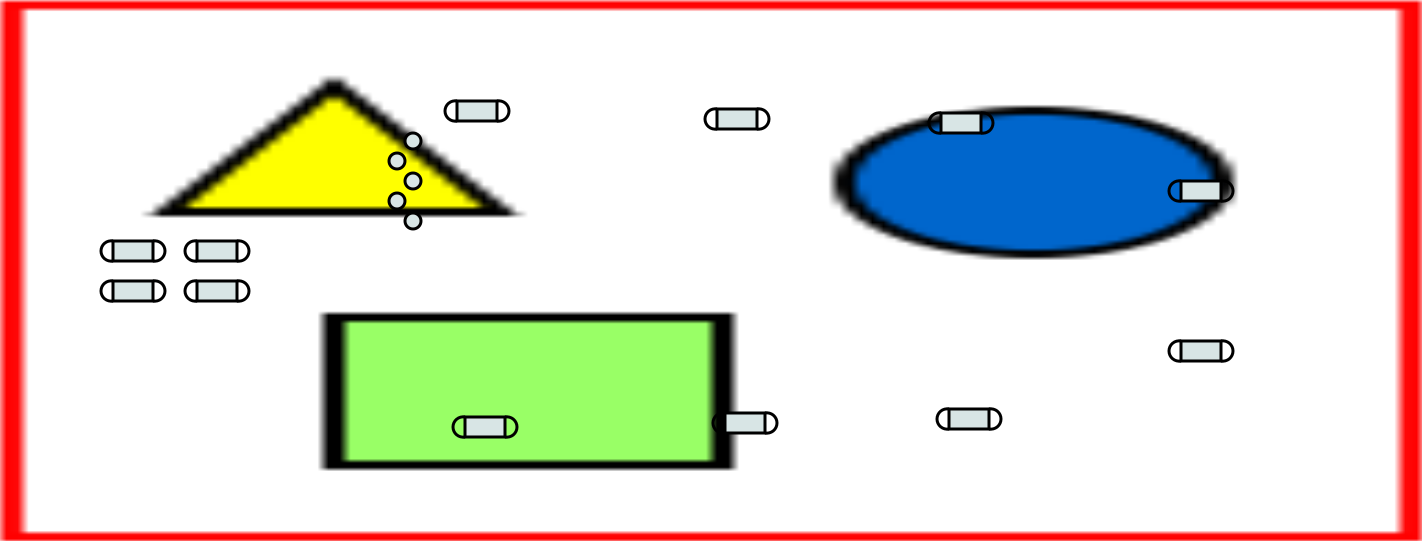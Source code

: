 <?xml version="1.0" encoding="UTF-8"?>
<dia:diagram xmlns:dia="http://www.lysator.liu.se/~alla/dia/">
  <dia:layer name="Background" visible="true" active="true">
    <dia:object type="Standard - Image" version="0" id="O0">
      <dia:attribute name="obj_pos">
        <dia:point val="0,0"/>
      </dia:attribute>
      <dia:attribute name="obj_bb">
        <dia:rectangle val="-0.075,-0.075;71.125,27.075"/>
      </dia:attribute>
      <dia:attribute name="elem_corner">
        <dia:point val="0,0"/>
      </dia:attribute>
      <dia:attribute name="elem_width">
        <dia:real val="71.05"/>
      </dia:attribute>
      <dia:attribute name="elem_height">
        <dia:real val="27"/>
      </dia:attribute>
      <dia:attribute name="border_width">
        <dia:real val="0.15"/>
      </dia:attribute>
      <dia:attribute name="draw_border">
        <dia:boolean val="false"/>
      </dia:attribute>
      <dia:attribute name="keep_aspect">
        <dia:boolean val="true"/>
      </dia:attribute>
      <dia:attribute name="file">
        <dia:string>#/home/preeve/Documents/Projects/Beatrice/resources/images/schematics/outlines/hull.png#</dia:string>
      </dia:attribute>
    </dia:object>
    <dia:group>
      <dia:object type="Standard - Box" version="0" id="O1">
        <dia:attribute name="obj_pos">
          <dia:point val="59,17"/>
        </dia:attribute>
        <dia:attribute name="obj_bb">
          <dia:rectangle val="58.925,16.925;61.075,18.075"/>
        </dia:attribute>
        <dia:attribute name="elem_corner">
          <dia:point val="59,17"/>
        </dia:attribute>
        <dia:attribute name="elem_width">
          <dia:real val="2"/>
        </dia:attribute>
        <dia:attribute name="elem_height">
          <dia:real val="1"/>
        </dia:attribute>
        <dia:attribute name="border_width">
          <dia:real val="0.15"/>
        </dia:attribute>
        <dia:attribute name="inner_color">
          <dia:color val="#d8e5e5"/>
        </dia:attribute>
        <dia:attribute name="show_background">
          <dia:boolean val="true"/>
        </dia:attribute>
      </dia:object>
      <dia:object type="Standard - Arc" version="0" id="O2">
        <dia:attribute name="obj_pos">
          <dia:point val="61,18"/>
        </dia:attribute>
        <dia:attribute name="obj_bb">
          <dia:rectangle val="60.925,16.917;61.675,18.083"/>
        </dia:attribute>
        <dia:attribute name="conn_endpoints">
          <dia:point val="61,18"/>
          <dia:point val="61,17"/>
        </dia:attribute>
        <dia:attribute name="curve_distance">
          <dia:real val="0.6"/>
        </dia:attribute>
        <dia:attribute name="line_width">
          <dia:real val="0.15"/>
        </dia:attribute>
        <dia:connections>
          <dia:connection handle="0" to="O1" connection="7"/>
          <dia:connection handle="1" to="O1" connection="2"/>
        </dia:connections>
      </dia:object>
      <dia:object type="Standard - Arc" version="0" id="O3">
        <dia:attribute name="obj_pos">
          <dia:point val="59,17"/>
        </dia:attribute>
        <dia:attribute name="obj_bb">
          <dia:rectangle val="58.325,16.917;59.075,18.083"/>
        </dia:attribute>
        <dia:attribute name="conn_endpoints">
          <dia:point val="59,17"/>
          <dia:point val="59,18"/>
        </dia:attribute>
        <dia:attribute name="curve_distance">
          <dia:real val="0.6"/>
        </dia:attribute>
        <dia:attribute name="line_width">
          <dia:real val="0.15"/>
        </dia:attribute>
        <dia:connections>
          <dia:connection handle="0" to="O1" connection="0"/>
          <dia:connection handle="1" to="O1" connection="5"/>
        </dia:connections>
      </dia:object>
    </dia:group>
    <dia:group>
      <dia:object type="Standard - Box" version="0" id="O4">
        <dia:attribute name="obj_pos">
          <dia:point val="59,9"/>
        </dia:attribute>
        <dia:attribute name="obj_bb">
          <dia:rectangle val="58.925,8.925;61.075,10.075"/>
        </dia:attribute>
        <dia:attribute name="elem_corner">
          <dia:point val="59,9"/>
        </dia:attribute>
        <dia:attribute name="elem_width">
          <dia:real val="2"/>
        </dia:attribute>
        <dia:attribute name="elem_height">
          <dia:real val="1"/>
        </dia:attribute>
        <dia:attribute name="border_width">
          <dia:real val="0.15"/>
        </dia:attribute>
        <dia:attribute name="inner_color">
          <dia:color val="#d8e5e5"/>
        </dia:attribute>
        <dia:attribute name="show_background">
          <dia:boolean val="true"/>
        </dia:attribute>
      </dia:object>
      <dia:object type="Standard - Arc" version="0" id="O5">
        <dia:attribute name="obj_pos">
          <dia:point val="61,10"/>
        </dia:attribute>
        <dia:attribute name="obj_bb">
          <dia:rectangle val="60.925,8.917;61.675,10.083"/>
        </dia:attribute>
        <dia:attribute name="conn_endpoints">
          <dia:point val="61,10"/>
          <dia:point val="61,9"/>
        </dia:attribute>
        <dia:attribute name="curve_distance">
          <dia:real val="0.6"/>
        </dia:attribute>
        <dia:attribute name="line_width">
          <dia:real val="0.15"/>
        </dia:attribute>
        <dia:connections>
          <dia:connection handle="0" to="O4" connection="7"/>
          <dia:connection handle="1" to="O4" connection="2"/>
        </dia:connections>
      </dia:object>
      <dia:object type="Standard - Arc" version="0" id="O6">
        <dia:attribute name="obj_pos">
          <dia:point val="59,9"/>
        </dia:attribute>
        <dia:attribute name="obj_bb">
          <dia:rectangle val="58.325,8.917;59.075,10.083"/>
        </dia:attribute>
        <dia:attribute name="conn_endpoints">
          <dia:point val="59,9"/>
          <dia:point val="59,10"/>
        </dia:attribute>
        <dia:attribute name="curve_distance">
          <dia:real val="0.6"/>
        </dia:attribute>
        <dia:attribute name="line_width">
          <dia:real val="0.15"/>
        </dia:attribute>
        <dia:connections>
          <dia:connection handle="0" to="O4" connection="0"/>
          <dia:connection handle="1" to="O4" connection="5"/>
        </dia:connections>
      </dia:object>
    </dia:group>
    <dia:group>
      <dia:object type="Standard - Box" version="0" id="O7">
        <dia:attribute name="obj_pos">
          <dia:point val="47.4,20.4"/>
        </dia:attribute>
        <dia:attribute name="obj_bb">
          <dia:rectangle val="47.325,20.325;49.475,21.475"/>
        </dia:attribute>
        <dia:attribute name="elem_corner">
          <dia:point val="47.4,20.4"/>
        </dia:attribute>
        <dia:attribute name="elem_width">
          <dia:real val="2"/>
        </dia:attribute>
        <dia:attribute name="elem_height">
          <dia:real val="1"/>
        </dia:attribute>
        <dia:attribute name="border_width">
          <dia:real val="0.15"/>
        </dia:attribute>
        <dia:attribute name="inner_color">
          <dia:color val="#d8e5e5"/>
        </dia:attribute>
        <dia:attribute name="show_background">
          <dia:boolean val="true"/>
        </dia:attribute>
      </dia:object>
      <dia:object type="Standard - Arc" version="0" id="O8">
        <dia:attribute name="obj_pos">
          <dia:point val="49.4,21.4"/>
        </dia:attribute>
        <dia:attribute name="obj_bb">
          <dia:rectangle val="49.325,20.317;50.075,21.483"/>
        </dia:attribute>
        <dia:attribute name="conn_endpoints">
          <dia:point val="49.4,21.4"/>
          <dia:point val="49.4,20.4"/>
        </dia:attribute>
        <dia:attribute name="curve_distance">
          <dia:real val="0.6"/>
        </dia:attribute>
        <dia:attribute name="line_width">
          <dia:real val="0.15"/>
        </dia:attribute>
        <dia:connections>
          <dia:connection handle="0" to="O7" connection="7"/>
          <dia:connection handle="1" to="O7" connection="2"/>
        </dia:connections>
      </dia:object>
      <dia:object type="Standard - Arc" version="0" id="O9">
        <dia:attribute name="obj_pos">
          <dia:point val="47.4,20.4"/>
        </dia:attribute>
        <dia:attribute name="obj_bb">
          <dia:rectangle val="46.725,20.317;47.475,21.483"/>
        </dia:attribute>
        <dia:attribute name="conn_endpoints">
          <dia:point val="47.4,20.4"/>
          <dia:point val="47.4,21.4"/>
        </dia:attribute>
        <dia:attribute name="curve_distance">
          <dia:real val="0.6"/>
        </dia:attribute>
        <dia:attribute name="line_width">
          <dia:real val="0.15"/>
        </dia:attribute>
        <dia:connections>
          <dia:connection handle="0" to="O7" connection="0"/>
          <dia:connection handle="1" to="O7" connection="5"/>
        </dia:connections>
      </dia:object>
    </dia:group>
    <dia:group>
      <dia:object type="Standard - Box" version="0" id="O10">
        <dia:attribute name="obj_pos">
          <dia:point val="47,5.6"/>
        </dia:attribute>
        <dia:attribute name="obj_bb">
          <dia:rectangle val="46.925,5.525;49.075,6.675"/>
        </dia:attribute>
        <dia:attribute name="elem_corner">
          <dia:point val="47,5.6"/>
        </dia:attribute>
        <dia:attribute name="elem_width">
          <dia:real val="2"/>
        </dia:attribute>
        <dia:attribute name="elem_height">
          <dia:real val="1"/>
        </dia:attribute>
        <dia:attribute name="border_width">
          <dia:real val="0.15"/>
        </dia:attribute>
        <dia:attribute name="inner_color">
          <dia:color val="#d8e5e5"/>
        </dia:attribute>
        <dia:attribute name="show_background">
          <dia:boolean val="true"/>
        </dia:attribute>
      </dia:object>
      <dia:object type="Standard - Arc" version="0" id="O11">
        <dia:attribute name="obj_pos">
          <dia:point val="49,6.6"/>
        </dia:attribute>
        <dia:attribute name="obj_bb">
          <dia:rectangle val="48.925,5.517;49.675,6.683"/>
        </dia:attribute>
        <dia:attribute name="conn_endpoints">
          <dia:point val="49,6.6"/>
          <dia:point val="49,5.6"/>
        </dia:attribute>
        <dia:attribute name="curve_distance">
          <dia:real val="0.6"/>
        </dia:attribute>
        <dia:attribute name="line_width">
          <dia:real val="0.15"/>
        </dia:attribute>
        <dia:connections>
          <dia:connection handle="0" to="O10" connection="7"/>
          <dia:connection handle="1" to="O10" connection="2"/>
        </dia:connections>
      </dia:object>
      <dia:object type="Standard - Arc" version="0" id="O12">
        <dia:attribute name="obj_pos">
          <dia:point val="47,5.6"/>
        </dia:attribute>
        <dia:attribute name="obj_bb">
          <dia:rectangle val="46.325,5.517;47.075,6.683"/>
        </dia:attribute>
        <dia:attribute name="conn_endpoints">
          <dia:point val="47,5.6"/>
          <dia:point val="47,6.6"/>
        </dia:attribute>
        <dia:attribute name="curve_distance">
          <dia:real val="0.6"/>
        </dia:attribute>
        <dia:attribute name="line_width">
          <dia:real val="0.15"/>
        </dia:attribute>
        <dia:connections>
          <dia:connection handle="0" to="O10" connection="0"/>
          <dia:connection handle="1" to="O10" connection="5"/>
        </dia:connections>
      </dia:object>
    </dia:group>
    <dia:group>
      <dia:object type="Standard - Box" version="0" id="O13">
        <dia:attribute name="obj_pos">
          <dia:point val="23.2,20.8"/>
        </dia:attribute>
        <dia:attribute name="obj_bb">
          <dia:rectangle val="23.125,20.725;25.275,21.875"/>
        </dia:attribute>
        <dia:attribute name="elem_corner">
          <dia:point val="23.2,20.8"/>
        </dia:attribute>
        <dia:attribute name="elem_width">
          <dia:real val="2"/>
        </dia:attribute>
        <dia:attribute name="elem_height">
          <dia:real val="1"/>
        </dia:attribute>
        <dia:attribute name="border_width">
          <dia:real val="0.15"/>
        </dia:attribute>
        <dia:attribute name="inner_color">
          <dia:color val="#d8e5e5"/>
        </dia:attribute>
        <dia:attribute name="show_background">
          <dia:boolean val="true"/>
        </dia:attribute>
      </dia:object>
      <dia:object type="Standard - Arc" version="0" id="O14">
        <dia:attribute name="obj_pos">
          <dia:point val="25.2,21.8"/>
        </dia:attribute>
        <dia:attribute name="obj_bb">
          <dia:rectangle val="25.125,20.717;25.875,21.883"/>
        </dia:attribute>
        <dia:attribute name="conn_endpoints">
          <dia:point val="25.2,21.8"/>
          <dia:point val="25.2,20.8"/>
        </dia:attribute>
        <dia:attribute name="curve_distance">
          <dia:real val="0.6"/>
        </dia:attribute>
        <dia:attribute name="line_width">
          <dia:real val="0.15"/>
        </dia:attribute>
        <dia:connections>
          <dia:connection handle="0" to="O13" connection="7"/>
          <dia:connection handle="1" to="O13" connection="2"/>
        </dia:connections>
      </dia:object>
      <dia:object type="Standard - Arc" version="0" id="O15">
        <dia:attribute name="obj_pos">
          <dia:point val="23.2,20.8"/>
        </dia:attribute>
        <dia:attribute name="obj_bb">
          <dia:rectangle val="22.525,20.717;23.275,21.883"/>
        </dia:attribute>
        <dia:attribute name="conn_endpoints">
          <dia:point val="23.2,20.8"/>
          <dia:point val="23.2,21.8"/>
        </dia:attribute>
        <dia:attribute name="curve_distance">
          <dia:real val="0.6"/>
        </dia:attribute>
        <dia:attribute name="line_width">
          <dia:real val="0.15"/>
        </dia:attribute>
        <dia:connections>
          <dia:connection handle="0" to="O13" connection="0"/>
          <dia:connection handle="1" to="O13" connection="5"/>
        </dia:connections>
      </dia:object>
    </dia:group>
    <dia:group>
      <dia:object type="Standard - Box" version="0" id="O16">
        <dia:attribute name="obj_pos">
          <dia:point val="22.8,5"/>
        </dia:attribute>
        <dia:attribute name="obj_bb">
          <dia:rectangle val="22.725,4.925;24.875,6.075"/>
        </dia:attribute>
        <dia:attribute name="elem_corner">
          <dia:point val="22.8,5"/>
        </dia:attribute>
        <dia:attribute name="elem_width">
          <dia:real val="2"/>
        </dia:attribute>
        <dia:attribute name="elem_height">
          <dia:real val="1"/>
        </dia:attribute>
        <dia:attribute name="border_width">
          <dia:real val="0.15"/>
        </dia:attribute>
        <dia:attribute name="inner_color">
          <dia:color val="#d8e5e5"/>
        </dia:attribute>
        <dia:attribute name="show_background">
          <dia:boolean val="true"/>
        </dia:attribute>
      </dia:object>
      <dia:object type="Standard - Arc" version="0" id="O17">
        <dia:attribute name="obj_pos">
          <dia:point val="24.8,6"/>
        </dia:attribute>
        <dia:attribute name="obj_bb">
          <dia:rectangle val="24.725,4.917;25.475,6.083"/>
        </dia:attribute>
        <dia:attribute name="conn_endpoints">
          <dia:point val="24.8,6"/>
          <dia:point val="24.8,5"/>
        </dia:attribute>
        <dia:attribute name="curve_distance">
          <dia:real val="0.6"/>
        </dia:attribute>
        <dia:attribute name="line_width">
          <dia:real val="0.15"/>
        </dia:attribute>
        <dia:connections>
          <dia:connection handle="0" to="O16" connection="7"/>
          <dia:connection handle="1" to="O16" connection="2"/>
        </dia:connections>
      </dia:object>
      <dia:object type="Standard - Arc" version="0" id="O18">
        <dia:attribute name="obj_pos">
          <dia:point val="22.8,5"/>
        </dia:attribute>
        <dia:attribute name="obj_bb">
          <dia:rectangle val="22.125,4.917;22.875,6.083"/>
        </dia:attribute>
        <dia:attribute name="conn_endpoints">
          <dia:point val="22.8,5"/>
          <dia:point val="22.8,6"/>
        </dia:attribute>
        <dia:attribute name="curve_distance">
          <dia:real val="0.6"/>
        </dia:attribute>
        <dia:attribute name="line_width">
          <dia:real val="0.15"/>
        </dia:attribute>
        <dia:connections>
          <dia:connection handle="0" to="O16" connection="0"/>
          <dia:connection handle="1" to="O16" connection="5"/>
        </dia:connections>
      </dia:object>
    </dia:group>
    <dia:group>
      <dia:object type="Standard - Box" version="0" id="O19">
        <dia:attribute name="obj_pos">
          <dia:point val="35.8,5.4"/>
        </dia:attribute>
        <dia:attribute name="obj_bb">
          <dia:rectangle val="35.725,5.325;37.875,6.475"/>
        </dia:attribute>
        <dia:attribute name="elem_corner">
          <dia:point val="35.8,5.4"/>
        </dia:attribute>
        <dia:attribute name="elem_width">
          <dia:real val="2"/>
        </dia:attribute>
        <dia:attribute name="elem_height">
          <dia:real val="1"/>
        </dia:attribute>
        <dia:attribute name="border_width">
          <dia:real val="0.15"/>
        </dia:attribute>
        <dia:attribute name="inner_color">
          <dia:color val="#d8e5e5"/>
        </dia:attribute>
        <dia:attribute name="show_background">
          <dia:boolean val="true"/>
        </dia:attribute>
      </dia:object>
      <dia:object type="Standard - Arc" version="0" id="O20">
        <dia:attribute name="obj_pos">
          <dia:point val="37.8,6.4"/>
        </dia:attribute>
        <dia:attribute name="obj_bb">
          <dia:rectangle val="37.725,5.317;38.475,6.483"/>
        </dia:attribute>
        <dia:attribute name="conn_endpoints">
          <dia:point val="37.8,6.4"/>
          <dia:point val="37.8,5.4"/>
        </dia:attribute>
        <dia:attribute name="curve_distance">
          <dia:real val="0.6"/>
        </dia:attribute>
        <dia:attribute name="line_width">
          <dia:real val="0.15"/>
        </dia:attribute>
        <dia:connections>
          <dia:connection handle="0" to="O19" connection="7"/>
          <dia:connection handle="1" to="O19" connection="2"/>
        </dia:connections>
      </dia:object>
      <dia:object type="Standard - Arc" version="0" id="O21">
        <dia:attribute name="obj_pos">
          <dia:point val="35.8,5.4"/>
        </dia:attribute>
        <dia:attribute name="obj_bb">
          <dia:rectangle val="35.125,5.317;35.875,6.483"/>
        </dia:attribute>
        <dia:attribute name="conn_endpoints">
          <dia:point val="35.8,5.4"/>
          <dia:point val="35.8,6.4"/>
        </dia:attribute>
        <dia:attribute name="curve_distance">
          <dia:real val="0.6"/>
        </dia:attribute>
        <dia:attribute name="line_width">
          <dia:real val="0.15"/>
        </dia:attribute>
        <dia:connections>
          <dia:connection handle="0" to="O19" connection="0"/>
          <dia:connection handle="1" to="O19" connection="5"/>
        </dia:connections>
      </dia:object>
    </dia:group>
    <dia:group>
      <dia:object type="Standard - Box" version="0" id="O22">
        <dia:attribute name="obj_pos">
          <dia:point val="36.2,20.6"/>
        </dia:attribute>
        <dia:attribute name="obj_bb">
          <dia:rectangle val="36.125,20.525;38.275,21.675"/>
        </dia:attribute>
        <dia:attribute name="elem_corner">
          <dia:point val="36.2,20.6"/>
        </dia:attribute>
        <dia:attribute name="elem_width">
          <dia:real val="2"/>
        </dia:attribute>
        <dia:attribute name="elem_height">
          <dia:real val="1"/>
        </dia:attribute>
        <dia:attribute name="border_width">
          <dia:real val="0.15"/>
        </dia:attribute>
        <dia:attribute name="inner_color">
          <dia:color val="#d8e5e5"/>
        </dia:attribute>
        <dia:attribute name="show_background">
          <dia:boolean val="true"/>
        </dia:attribute>
      </dia:object>
      <dia:object type="Standard - Arc" version="0" id="O23">
        <dia:attribute name="obj_pos">
          <dia:point val="38.2,21.6"/>
        </dia:attribute>
        <dia:attribute name="obj_bb">
          <dia:rectangle val="38.125,20.517;38.875,21.683"/>
        </dia:attribute>
        <dia:attribute name="conn_endpoints">
          <dia:point val="38.2,21.6"/>
          <dia:point val="38.2,20.6"/>
        </dia:attribute>
        <dia:attribute name="curve_distance">
          <dia:real val="0.6"/>
        </dia:attribute>
        <dia:attribute name="line_width">
          <dia:real val="0.15"/>
        </dia:attribute>
        <dia:connections>
          <dia:connection handle="0" to="O22" connection="7"/>
          <dia:connection handle="1" to="O22" connection="2"/>
        </dia:connections>
      </dia:object>
      <dia:object type="Standard - Arc" version="0" id="O24">
        <dia:attribute name="obj_pos">
          <dia:point val="36.2,20.6"/>
        </dia:attribute>
        <dia:attribute name="obj_bb">
          <dia:rectangle val="35.525,20.517;36.275,21.683"/>
        </dia:attribute>
        <dia:attribute name="conn_endpoints">
          <dia:point val="36.2,20.6"/>
          <dia:point val="36.2,21.6"/>
        </dia:attribute>
        <dia:attribute name="curve_distance">
          <dia:real val="0.6"/>
        </dia:attribute>
        <dia:attribute name="line_width">
          <dia:real val="0.15"/>
        </dia:attribute>
        <dia:connections>
          <dia:connection handle="0" to="O22" connection="0"/>
          <dia:connection handle="1" to="O22" connection="5"/>
        </dia:connections>
      </dia:object>
    </dia:group>
    <dia:group>
      <dia:object type="Standard - Box" version="0" id="O25">
        <dia:attribute name="obj_pos">
          <dia:point val="5.6,12"/>
        </dia:attribute>
        <dia:attribute name="obj_bb">
          <dia:rectangle val="5.525,11.925;7.675,13.075"/>
        </dia:attribute>
        <dia:attribute name="elem_corner">
          <dia:point val="5.6,12"/>
        </dia:attribute>
        <dia:attribute name="elem_width">
          <dia:real val="2"/>
        </dia:attribute>
        <dia:attribute name="elem_height">
          <dia:real val="1"/>
        </dia:attribute>
        <dia:attribute name="border_width">
          <dia:real val="0.15"/>
        </dia:attribute>
        <dia:attribute name="inner_color">
          <dia:color val="#d8e5e5"/>
        </dia:attribute>
        <dia:attribute name="show_background">
          <dia:boolean val="true"/>
        </dia:attribute>
      </dia:object>
      <dia:object type="Standard - Arc" version="0" id="O26">
        <dia:attribute name="obj_pos">
          <dia:point val="7.6,13"/>
        </dia:attribute>
        <dia:attribute name="obj_bb">
          <dia:rectangle val="7.525,11.917;8.275,13.083"/>
        </dia:attribute>
        <dia:attribute name="conn_endpoints">
          <dia:point val="7.6,13"/>
          <dia:point val="7.6,12"/>
        </dia:attribute>
        <dia:attribute name="curve_distance">
          <dia:real val="0.6"/>
        </dia:attribute>
        <dia:attribute name="line_width">
          <dia:real val="0.15"/>
        </dia:attribute>
        <dia:connections>
          <dia:connection handle="0" to="O25" connection="7"/>
          <dia:connection handle="1" to="O25" connection="2"/>
        </dia:connections>
      </dia:object>
      <dia:object type="Standard - Arc" version="0" id="O27">
        <dia:attribute name="obj_pos">
          <dia:point val="5.6,12"/>
        </dia:attribute>
        <dia:attribute name="obj_bb">
          <dia:rectangle val="4.925,11.917;5.675,13.083"/>
        </dia:attribute>
        <dia:attribute name="conn_endpoints">
          <dia:point val="5.6,12"/>
          <dia:point val="5.6,13"/>
        </dia:attribute>
        <dia:attribute name="curve_distance">
          <dia:real val="0.6"/>
        </dia:attribute>
        <dia:attribute name="line_width">
          <dia:real val="0.15"/>
        </dia:attribute>
        <dia:connections>
          <dia:connection handle="0" to="O25" connection="0"/>
          <dia:connection handle="1" to="O25" connection="5"/>
        </dia:connections>
      </dia:object>
    </dia:group>
    <dia:group>
      <dia:object type="Standard - Box" version="0" id="O28">
        <dia:attribute name="obj_pos">
          <dia:point val="5.6,14"/>
        </dia:attribute>
        <dia:attribute name="obj_bb">
          <dia:rectangle val="5.525,13.925;7.675,15.075"/>
        </dia:attribute>
        <dia:attribute name="elem_corner">
          <dia:point val="5.6,14"/>
        </dia:attribute>
        <dia:attribute name="elem_width">
          <dia:real val="2"/>
        </dia:attribute>
        <dia:attribute name="elem_height">
          <dia:real val="1"/>
        </dia:attribute>
        <dia:attribute name="border_width">
          <dia:real val="0.15"/>
        </dia:attribute>
        <dia:attribute name="inner_color">
          <dia:color val="#d8e5e5"/>
        </dia:attribute>
        <dia:attribute name="show_background">
          <dia:boolean val="true"/>
        </dia:attribute>
      </dia:object>
      <dia:object type="Standard - Arc" version="0" id="O29">
        <dia:attribute name="obj_pos">
          <dia:point val="7.6,15"/>
        </dia:attribute>
        <dia:attribute name="obj_bb">
          <dia:rectangle val="7.525,13.917;8.275,15.083"/>
        </dia:attribute>
        <dia:attribute name="conn_endpoints">
          <dia:point val="7.6,15"/>
          <dia:point val="7.6,14"/>
        </dia:attribute>
        <dia:attribute name="curve_distance">
          <dia:real val="0.6"/>
        </dia:attribute>
        <dia:attribute name="line_width">
          <dia:real val="0.15"/>
        </dia:attribute>
        <dia:connections>
          <dia:connection handle="0" to="O28" connection="7"/>
          <dia:connection handle="1" to="O28" connection="2"/>
        </dia:connections>
      </dia:object>
      <dia:object type="Standard - Arc" version="0" id="O30">
        <dia:attribute name="obj_pos">
          <dia:point val="5.6,14"/>
        </dia:attribute>
        <dia:attribute name="obj_bb">
          <dia:rectangle val="4.925,13.917;5.675,15.083"/>
        </dia:attribute>
        <dia:attribute name="conn_endpoints">
          <dia:point val="5.6,14"/>
          <dia:point val="5.6,15"/>
        </dia:attribute>
        <dia:attribute name="curve_distance">
          <dia:real val="0.6"/>
        </dia:attribute>
        <dia:attribute name="line_width">
          <dia:real val="0.15"/>
        </dia:attribute>
        <dia:connections>
          <dia:connection handle="0" to="O28" connection="0"/>
          <dia:connection handle="1" to="O28" connection="5"/>
        </dia:connections>
      </dia:object>
    </dia:group>
    <dia:object type="Standard - Ellipse" version="0" id="O31">
      <dia:attribute name="obj_pos">
        <dia:point val="20.2,6.6"/>
      </dia:attribute>
      <dia:attribute name="obj_bb">
        <dia:rectangle val="20.125,6.525;21.075,7.475"/>
      </dia:attribute>
      <dia:attribute name="elem_corner">
        <dia:point val="20.2,6.6"/>
      </dia:attribute>
      <dia:attribute name="elem_width">
        <dia:real val="0.8"/>
      </dia:attribute>
      <dia:attribute name="elem_height">
        <dia:real val="0.8"/>
      </dia:attribute>
      <dia:attribute name="border_width">
        <dia:real val="0.15"/>
      </dia:attribute>
      <dia:attribute name="inner_color">
        <dia:color val="#d8e5e5"/>
      </dia:attribute>
    </dia:object>
    <dia:object type="Standard - Ellipse" version="0" id="O32">
      <dia:attribute name="obj_pos">
        <dia:point val="19.4,7.6"/>
      </dia:attribute>
      <dia:attribute name="obj_bb">
        <dia:rectangle val="19.325,7.525;20.275,8.475"/>
      </dia:attribute>
      <dia:attribute name="elem_corner">
        <dia:point val="19.4,7.6"/>
      </dia:attribute>
      <dia:attribute name="elem_width">
        <dia:real val="0.8"/>
      </dia:attribute>
      <dia:attribute name="elem_height">
        <dia:real val="0.8"/>
      </dia:attribute>
      <dia:attribute name="border_width">
        <dia:real val="0.15"/>
      </dia:attribute>
      <dia:attribute name="inner_color">
        <dia:color val="#d8e5e5"/>
      </dia:attribute>
    </dia:object>
    <dia:object type="Standard - Ellipse" version="0" id="O33">
      <dia:attribute name="obj_pos">
        <dia:point val="20.2,8.6"/>
      </dia:attribute>
      <dia:attribute name="obj_bb">
        <dia:rectangle val="20.125,8.525;21.075,9.475"/>
      </dia:attribute>
      <dia:attribute name="elem_corner">
        <dia:point val="20.2,8.6"/>
      </dia:attribute>
      <dia:attribute name="elem_width">
        <dia:real val="0.8"/>
      </dia:attribute>
      <dia:attribute name="elem_height">
        <dia:real val="0.8"/>
      </dia:attribute>
      <dia:attribute name="border_width">
        <dia:real val="0.15"/>
      </dia:attribute>
      <dia:attribute name="inner_color">
        <dia:color val="#d8e5e5"/>
      </dia:attribute>
    </dia:object>
    <dia:object type="Standard - Ellipse" version="0" id="O34">
      <dia:attribute name="obj_pos">
        <dia:point val="20.2,10.6"/>
      </dia:attribute>
      <dia:attribute name="obj_bb">
        <dia:rectangle val="20.125,10.525;21.075,11.475"/>
      </dia:attribute>
      <dia:attribute name="elem_corner">
        <dia:point val="20.2,10.6"/>
      </dia:attribute>
      <dia:attribute name="elem_width">
        <dia:real val="0.8"/>
      </dia:attribute>
      <dia:attribute name="elem_height">
        <dia:real val="0.8"/>
      </dia:attribute>
      <dia:attribute name="border_width">
        <dia:real val="0.15"/>
      </dia:attribute>
      <dia:attribute name="inner_color">
        <dia:color val="#d8e5e5"/>
      </dia:attribute>
    </dia:object>
    <dia:object type="Standard - Ellipse" version="0" id="O35">
      <dia:attribute name="obj_pos">
        <dia:point val="19.4,9.6"/>
      </dia:attribute>
      <dia:attribute name="obj_bb">
        <dia:rectangle val="19.325,9.525;20.275,10.475"/>
      </dia:attribute>
      <dia:attribute name="elem_corner">
        <dia:point val="19.4,9.6"/>
      </dia:attribute>
      <dia:attribute name="elem_width">
        <dia:real val="0.8"/>
      </dia:attribute>
      <dia:attribute name="elem_height">
        <dia:real val="0.8"/>
      </dia:attribute>
      <dia:attribute name="border_width">
        <dia:real val="0.15"/>
      </dia:attribute>
      <dia:attribute name="inner_color">
        <dia:color val="#d8e5e5"/>
      </dia:attribute>
    </dia:object>
    <dia:group>
      <dia:object type="Standard - Box" version="0" id="O36">
        <dia:attribute name="obj_pos">
          <dia:point val="9.8,12"/>
        </dia:attribute>
        <dia:attribute name="obj_bb">
          <dia:rectangle val="9.725,11.925;11.875,13.075"/>
        </dia:attribute>
        <dia:attribute name="elem_corner">
          <dia:point val="9.8,12"/>
        </dia:attribute>
        <dia:attribute name="elem_width">
          <dia:real val="2"/>
        </dia:attribute>
        <dia:attribute name="elem_height">
          <dia:real val="1"/>
        </dia:attribute>
        <dia:attribute name="border_width">
          <dia:real val="0.15"/>
        </dia:attribute>
        <dia:attribute name="inner_color">
          <dia:color val="#d8e5e5"/>
        </dia:attribute>
        <dia:attribute name="show_background">
          <dia:boolean val="true"/>
        </dia:attribute>
      </dia:object>
      <dia:object type="Standard - Arc" version="0" id="O37">
        <dia:attribute name="obj_pos">
          <dia:point val="11.8,13"/>
        </dia:attribute>
        <dia:attribute name="obj_bb">
          <dia:rectangle val="11.725,11.917;12.475,13.083"/>
        </dia:attribute>
        <dia:attribute name="conn_endpoints">
          <dia:point val="11.8,13"/>
          <dia:point val="11.8,12"/>
        </dia:attribute>
        <dia:attribute name="curve_distance">
          <dia:real val="0.6"/>
        </dia:attribute>
        <dia:attribute name="line_width">
          <dia:real val="0.15"/>
        </dia:attribute>
        <dia:connections>
          <dia:connection handle="0" to="O36" connection="7"/>
          <dia:connection handle="1" to="O36" connection="2"/>
        </dia:connections>
      </dia:object>
      <dia:object type="Standard - Arc" version="0" id="O38">
        <dia:attribute name="obj_pos">
          <dia:point val="9.8,12"/>
        </dia:attribute>
        <dia:attribute name="obj_bb">
          <dia:rectangle val="9.125,11.917;9.875,13.083"/>
        </dia:attribute>
        <dia:attribute name="conn_endpoints">
          <dia:point val="9.8,12"/>
          <dia:point val="9.8,13"/>
        </dia:attribute>
        <dia:attribute name="curve_distance">
          <dia:real val="0.6"/>
        </dia:attribute>
        <dia:attribute name="line_width">
          <dia:real val="0.15"/>
        </dia:attribute>
        <dia:connections>
          <dia:connection handle="0" to="O36" connection="0"/>
          <dia:connection handle="1" to="O36" connection="5"/>
        </dia:connections>
      </dia:object>
    </dia:group>
    <dia:group>
      <dia:object type="Standard - Box" version="0" id="O39">
        <dia:attribute name="obj_pos">
          <dia:point val="9.8,14"/>
        </dia:attribute>
        <dia:attribute name="obj_bb">
          <dia:rectangle val="9.725,13.925;11.875,15.075"/>
        </dia:attribute>
        <dia:attribute name="elem_corner">
          <dia:point val="9.8,14"/>
        </dia:attribute>
        <dia:attribute name="elem_width">
          <dia:real val="2"/>
        </dia:attribute>
        <dia:attribute name="elem_height">
          <dia:real val="1"/>
        </dia:attribute>
        <dia:attribute name="border_width">
          <dia:real val="0.15"/>
        </dia:attribute>
        <dia:attribute name="inner_color">
          <dia:color val="#d8e5e5"/>
        </dia:attribute>
        <dia:attribute name="show_background">
          <dia:boolean val="true"/>
        </dia:attribute>
      </dia:object>
      <dia:object type="Standard - Arc" version="0" id="O40">
        <dia:attribute name="obj_pos">
          <dia:point val="11.8,15"/>
        </dia:attribute>
        <dia:attribute name="obj_bb">
          <dia:rectangle val="11.725,13.917;12.475,15.083"/>
        </dia:attribute>
        <dia:attribute name="conn_endpoints">
          <dia:point val="11.8,15"/>
          <dia:point val="11.8,14"/>
        </dia:attribute>
        <dia:attribute name="curve_distance">
          <dia:real val="0.6"/>
        </dia:attribute>
        <dia:attribute name="line_width">
          <dia:real val="0.15"/>
        </dia:attribute>
        <dia:connections>
          <dia:connection handle="0" to="O39" connection="7"/>
          <dia:connection handle="1" to="O39" connection="2"/>
        </dia:connections>
      </dia:object>
      <dia:object type="Standard - Arc" version="0" id="O41">
        <dia:attribute name="obj_pos">
          <dia:point val="9.8,14"/>
        </dia:attribute>
        <dia:attribute name="obj_bb">
          <dia:rectangle val="9.125,13.917;9.875,15.083"/>
        </dia:attribute>
        <dia:attribute name="conn_endpoints">
          <dia:point val="9.8,14"/>
          <dia:point val="9.8,15"/>
        </dia:attribute>
        <dia:attribute name="curve_distance">
          <dia:real val="0.6"/>
        </dia:attribute>
        <dia:attribute name="line_width">
          <dia:real val="0.15"/>
        </dia:attribute>
        <dia:connections>
          <dia:connection handle="0" to="O39" connection="0"/>
          <dia:connection handle="1" to="O39" connection="5"/>
        </dia:connections>
      </dia:object>
    </dia:group>
  </dia:layer>
</dia:diagram>
